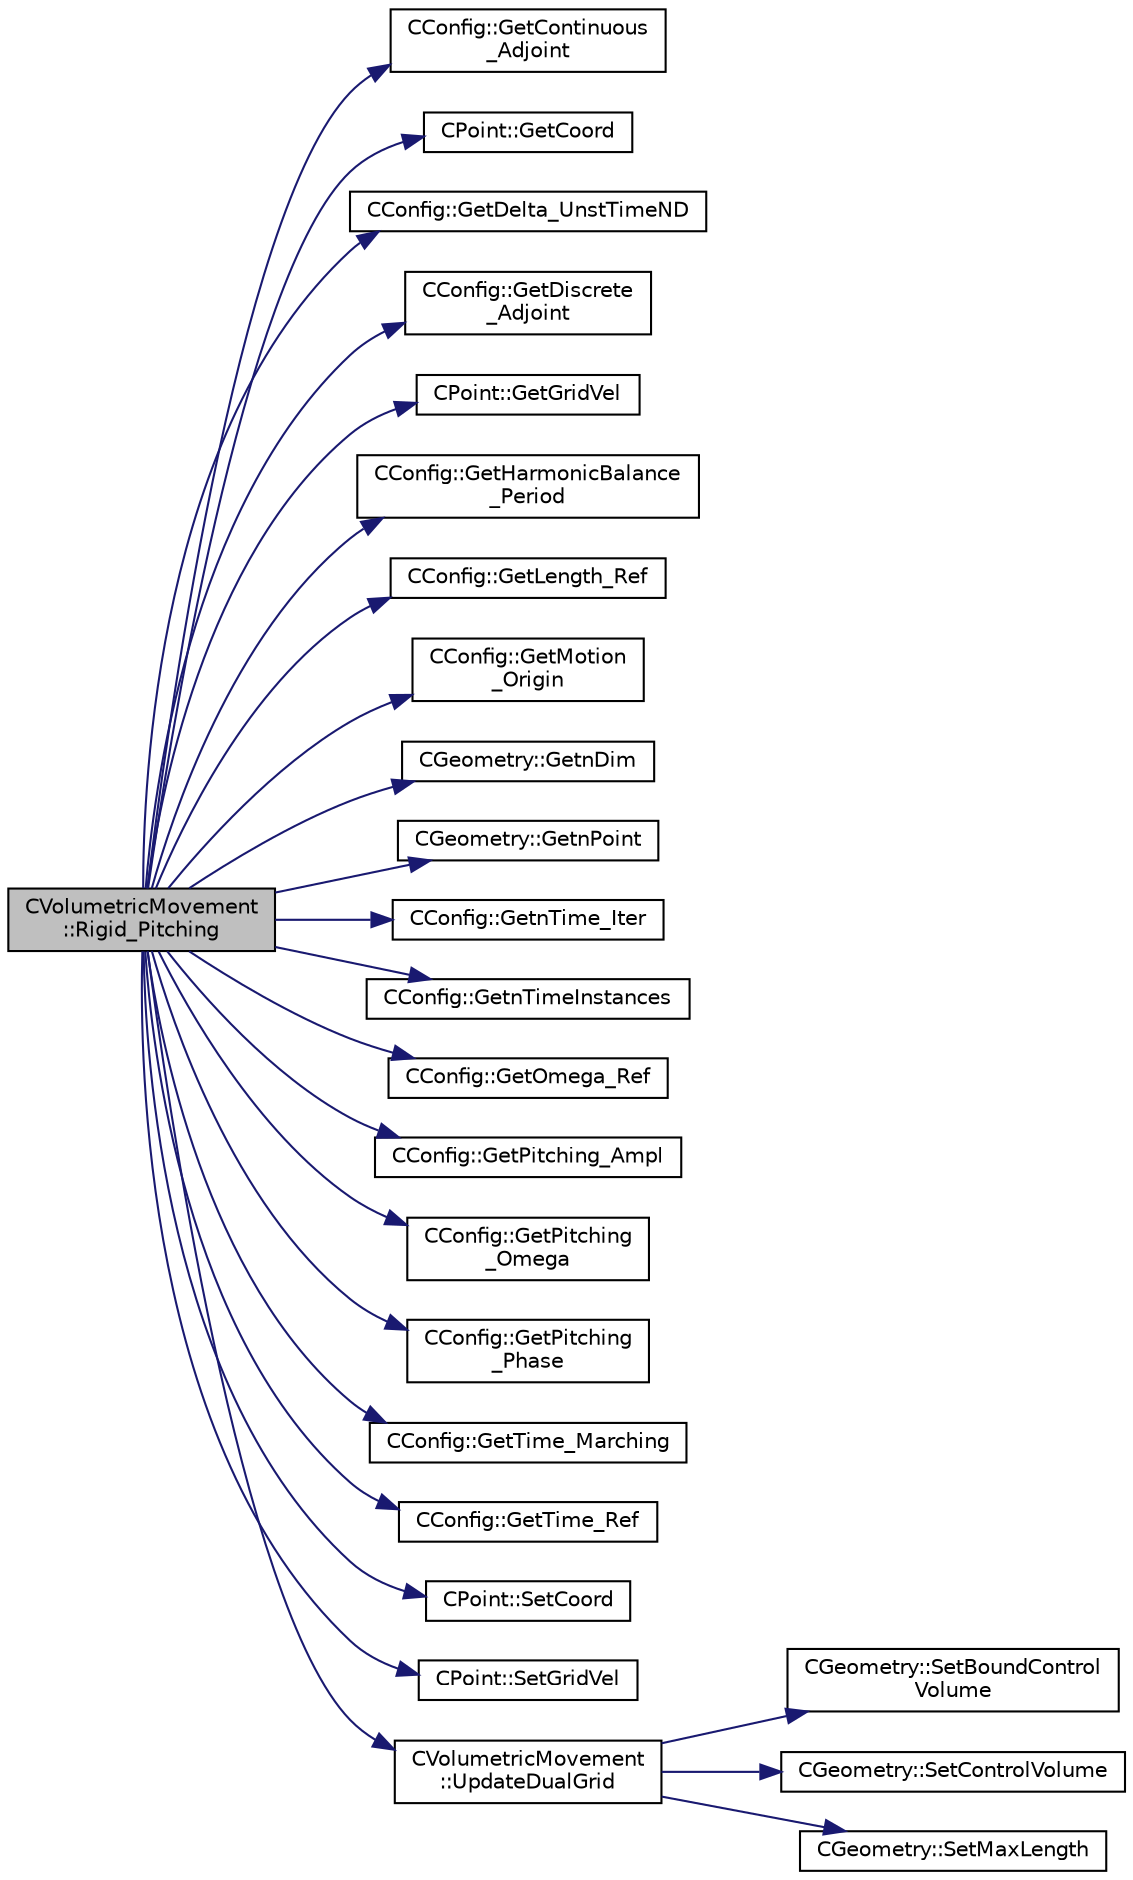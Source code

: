 digraph "CVolumetricMovement::Rigid_Pitching"
{
 // LATEX_PDF_SIZE
  edge [fontname="Helvetica",fontsize="10",labelfontname="Helvetica",labelfontsize="10"];
  node [fontname="Helvetica",fontsize="10",shape=record];
  rankdir="LR";
  Node1 [label="CVolumetricMovement\l::Rigid_Pitching",height=0.2,width=0.4,color="black", fillcolor="grey75", style="filled", fontcolor="black",tooltip="Unsteady pitching grid movement using rigid mesh motion."];
  Node1 -> Node2 [color="midnightblue",fontsize="10",style="solid",fontname="Helvetica"];
  Node2 [label="CConfig::GetContinuous\l_Adjoint",height=0.2,width=0.4,color="black", fillcolor="white", style="filled",URL="$classCConfig.html#a1eb754aa86fb8154bc9eefea616b7cf9",tooltip="Determines if problem is adjoint."];
  Node1 -> Node3 [color="midnightblue",fontsize="10",style="solid",fontname="Helvetica"];
  Node3 [label="CPoint::GetCoord",height=0.2,width=0.4,color="black", fillcolor="white", style="filled",URL="$classCPoint.html#ab16c29dd03911529cd73bf467c313179",tooltip="Get the coordinates dor the control volume."];
  Node1 -> Node4 [color="midnightblue",fontsize="10",style="solid",fontname="Helvetica"];
  Node4 [label="CConfig::GetDelta_UnstTimeND",height=0.2,width=0.4,color="black", fillcolor="white", style="filled",URL="$classCConfig.html#a0acfef8e480970316e9e672eacd59e9b",tooltip="If we are prforming an unsteady simulation, there is only one value of the time step for the complete..."];
  Node1 -> Node5 [color="midnightblue",fontsize="10",style="solid",fontname="Helvetica"];
  Node5 [label="CConfig::GetDiscrete\l_Adjoint",height=0.2,width=0.4,color="black", fillcolor="white", style="filled",URL="$classCConfig.html#ab3928c4e6debcf50dcd0d38985f6980c",tooltip="Get the indicator whether we are solving an discrete adjoint problem."];
  Node1 -> Node6 [color="midnightblue",fontsize="10",style="solid",fontname="Helvetica"];
  Node6 [label="CPoint::GetGridVel",height=0.2,width=0.4,color="black", fillcolor="white", style="filled",URL="$classCPoint.html#a65d855a9c2ad2971546038b34acd5b92",tooltip="Get the value of the grid velocity at the point."];
  Node1 -> Node7 [color="midnightblue",fontsize="10",style="solid",fontname="Helvetica"];
  Node7 [label="CConfig::GetHarmonicBalance\l_Period",height=0.2,width=0.4,color="black", fillcolor="white", style="filled",URL="$classCConfig.html#a07cc0a5f73a166693d50f502f6fb425b",tooltip="Retrieves the period of oscillations to be used with Harmonic Balance."];
  Node1 -> Node8 [color="midnightblue",fontsize="10",style="solid",fontname="Helvetica"];
  Node8 [label="CConfig::GetLength_Ref",height=0.2,width=0.4,color="black", fillcolor="white", style="filled",URL="$classCConfig.html#a4c1facfb47bc3aee60dc92a350f0a82d",tooltip="Get the value of the reference length for non-dimensionalization. This value should always be 1 inter..."];
  Node1 -> Node9 [color="midnightblue",fontsize="10",style="solid",fontname="Helvetica"];
  Node9 [label="CConfig::GetMotion\l_Origin",height=0.2,width=0.4,color="black", fillcolor="white", style="filled",URL="$classCConfig.html#a148a58b999d4e8767667fffc76b245f6",tooltip="Get the mesh motion origin."];
  Node1 -> Node10 [color="midnightblue",fontsize="10",style="solid",fontname="Helvetica"];
  Node10 [label="CGeometry::GetnDim",height=0.2,width=0.4,color="black", fillcolor="white", style="filled",URL="$classCGeometry.html#ace7f7fe876f629f5bd5f92d4805a1a4b",tooltip="Get number of coordinates."];
  Node1 -> Node11 [color="midnightblue",fontsize="10",style="solid",fontname="Helvetica"];
  Node11 [label="CGeometry::GetnPoint",height=0.2,width=0.4,color="black", fillcolor="white", style="filled",URL="$classCGeometry.html#a275fb07cd99ab79d7a04b4862280169d",tooltip="Get number of points."];
  Node1 -> Node12 [color="midnightblue",fontsize="10",style="solid",fontname="Helvetica"];
  Node12 [label="CConfig::GetnTime_Iter",height=0.2,width=0.4,color="black", fillcolor="white", style="filled",URL="$classCConfig.html#a22b101932c391aea5173975130f488fd",tooltip="Get the number of time iterations."];
  Node1 -> Node13 [color="midnightblue",fontsize="10",style="solid",fontname="Helvetica"];
  Node13 [label="CConfig::GetnTimeInstances",height=0.2,width=0.4,color="black", fillcolor="white", style="filled",URL="$classCConfig.html#a6ae9111090db52de2f8f07f77d6416d5",tooltip="Retrieves the number of periodic time instances for Harmonic Balance."];
  Node1 -> Node14 [color="midnightblue",fontsize="10",style="solid",fontname="Helvetica"];
  Node14 [label="CConfig::GetOmega_Ref",height=0.2,width=0.4,color="black", fillcolor="white", style="filled",URL="$classCConfig.html#ab3ab2f06b6d038aea73beed05cd13448",tooltip="Get the value of the reference angular velocity for non-dimensionalization."];
  Node1 -> Node15 [color="midnightblue",fontsize="10",style="solid",fontname="Helvetica"];
  Node15 [label="CConfig::GetPitching_Ampl",height=0.2,width=0.4,color="black", fillcolor="white", style="filled",URL="$classCConfig.html#a2f5f72ef9dda09b4a4be061731340611",tooltip="Get the pitching amplitude of the mesh."];
  Node1 -> Node16 [color="midnightblue",fontsize="10",style="solid",fontname="Helvetica"];
  Node16 [label="CConfig::GetPitching\l_Omega",height=0.2,width=0.4,color="black", fillcolor="white", style="filled",URL="$classCConfig.html#ab4cdfd7690d46e37b6e0c2af93329033",tooltip="Get the pitching rate of the mesh."];
  Node1 -> Node17 [color="midnightblue",fontsize="10",style="solid",fontname="Helvetica"];
  Node17 [label="CConfig::GetPitching\l_Phase",height=0.2,width=0.4,color="black", fillcolor="white", style="filled",URL="$classCConfig.html#a1a342533da7960e22c377e72eda5be18",tooltip="Get the pitching phase of the mesh."];
  Node1 -> Node18 [color="midnightblue",fontsize="10",style="solid",fontname="Helvetica"];
  Node18 [label="CConfig::GetTime_Marching",height=0.2,width=0.4,color="black", fillcolor="white", style="filled",URL="$classCConfig.html#ac47e04d76ce865893a94dcedd3c9b6a5",tooltip="Provides information about the time integration, and change the write in the output files information..."];
  Node1 -> Node19 [color="midnightblue",fontsize="10",style="solid",fontname="Helvetica"];
  Node19 [label="CConfig::GetTime_Ref",height=0.2,width=0.4,color="black", fillcolor="white", style="filled",URL="$classCConfig.html#a4c79c371ab6c2973f768a6104fce3853",tooltip="Get the value of the reference time for non-dimensionalization."];
  Node1 -> Node20 [color="midnightblue",fontsize="10",style="solid",fontname="Helvetica"];
  Node20 [label="CPoint::SetCoord",height=0.2,width=0.4,color="black", fillcolor="white", style="filled",URL="$classCPoint.html#af3545cace579269797a534b6a10a42e1",tooltip="Set the coordinates for the control volume."];
  Node1 -> Node21 [color="midnightblue",fontsize="10",style="solid",fontname="Helvetica"];
  Node21 [label="CPoint::SetGridVel",height=0.2,width=0.4,color="black", fillcolor="white", style="filled",URL="$classCPoint.html#accb2a44a58e7fc7a0e0f2a029cacc257",tooltip="Set the value of the grid velocity at the point."];
  Node1 -> Node22 [color="midnightblue",fontsize="10",style="solid",fontname="Helvetica"];
  Node22 [label="CVolumetricMovement\l::UpdateDualGrid",height=0.2,width=0.4,color="black", fillcolor="white", style="filled",URL="$classCVolumetricMovement.html#a434fc9989fc773704d174d048a4ca61e",tooltip="Update the dual grid after the grid movement (edges and control volumes)."];
  Node22 -> Node23 [color="midnightblue",fontsize="10",style="solid",fontname="Helvetica"];
  Node23 [label="CGeometry::SetBoundControl\lVolume",height=0.2,width=0.4,color="black", fillcolor="white", style="filled",URL="$classCGeometry.html#a0b41f8d5d800f92ceb6ade66cc2a158c",tooltip="A virtual member."];
  Node22 -> Node24 [color="midnightblue",fontsize="10",style="solid",fontname="Helvetica"];
  Node24 [label="CGeometry::SetControlVolume",height=0.2,width=0.4,color="black", fillcolor="white", style="filled",URL="$classCGeometry.html#ab6583796f03a4cc6c3db6d7874d7b36f",tooltip="Sets control volume."];
  Node22 -> Node25 [color="midnightblue",fontsize="10",style="solid",fontname="Helvetica"];
  Node25 [label="CGeometry::SetMaxLength",height=0.2,width=0.4,color="black", fillcolor="white", style="filled",URL="$classCGeometry.html#a4e68700218f3d58806c0827c64e63599",tooltip="Set max length."];
}
